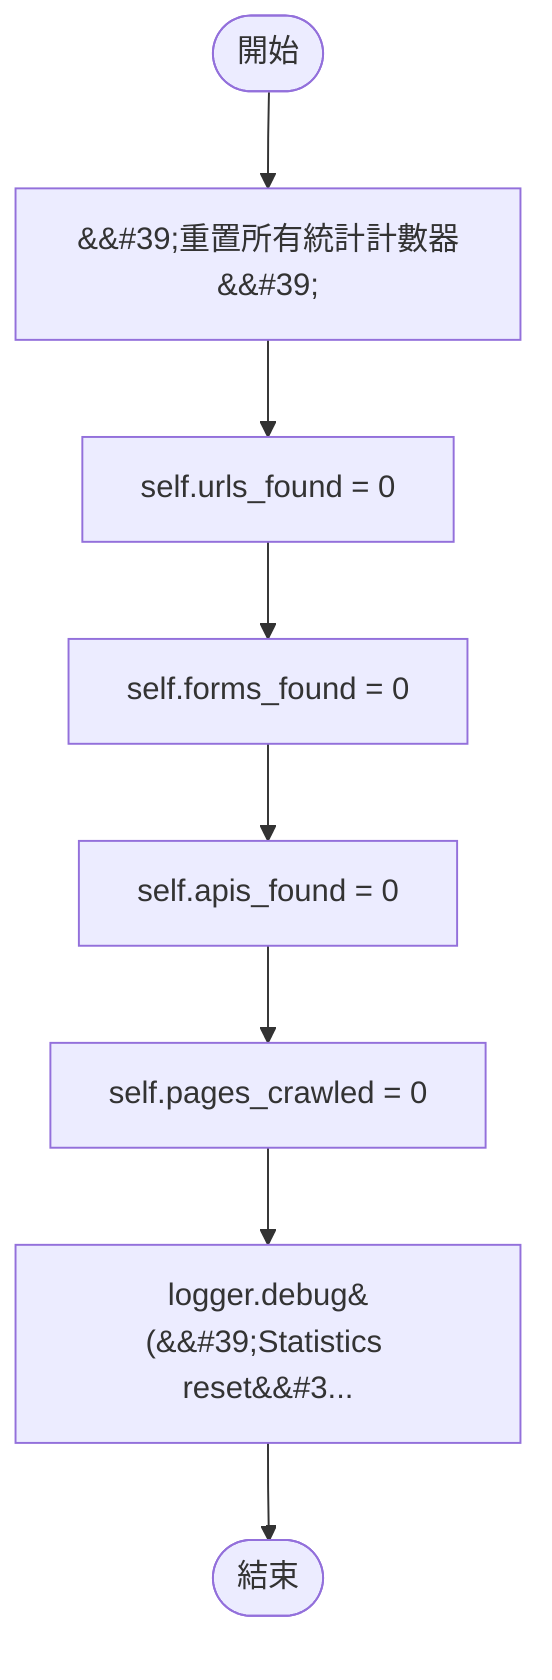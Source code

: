flowchart TB
    n1([開始])
    n2([結束])
    n3[&amp;&#35;39;重置所有統計計數器&amp;&#35;39;]
    n4[self.urls_found = 0]
    n5[self.forms_found = 0]
    n6[self.apis_found = 0]
    n7[self.pages_crawled = 0]
    n8[logger.debug&#40;&amp;&#35;39;Statistics reset&amp;&#35;3...]
    n1 --> n3
    n3 --> n4
    n4 --> n5
    n5 --> n6
    n6 --> n7
    n7 --> n8
    n8 --> n2